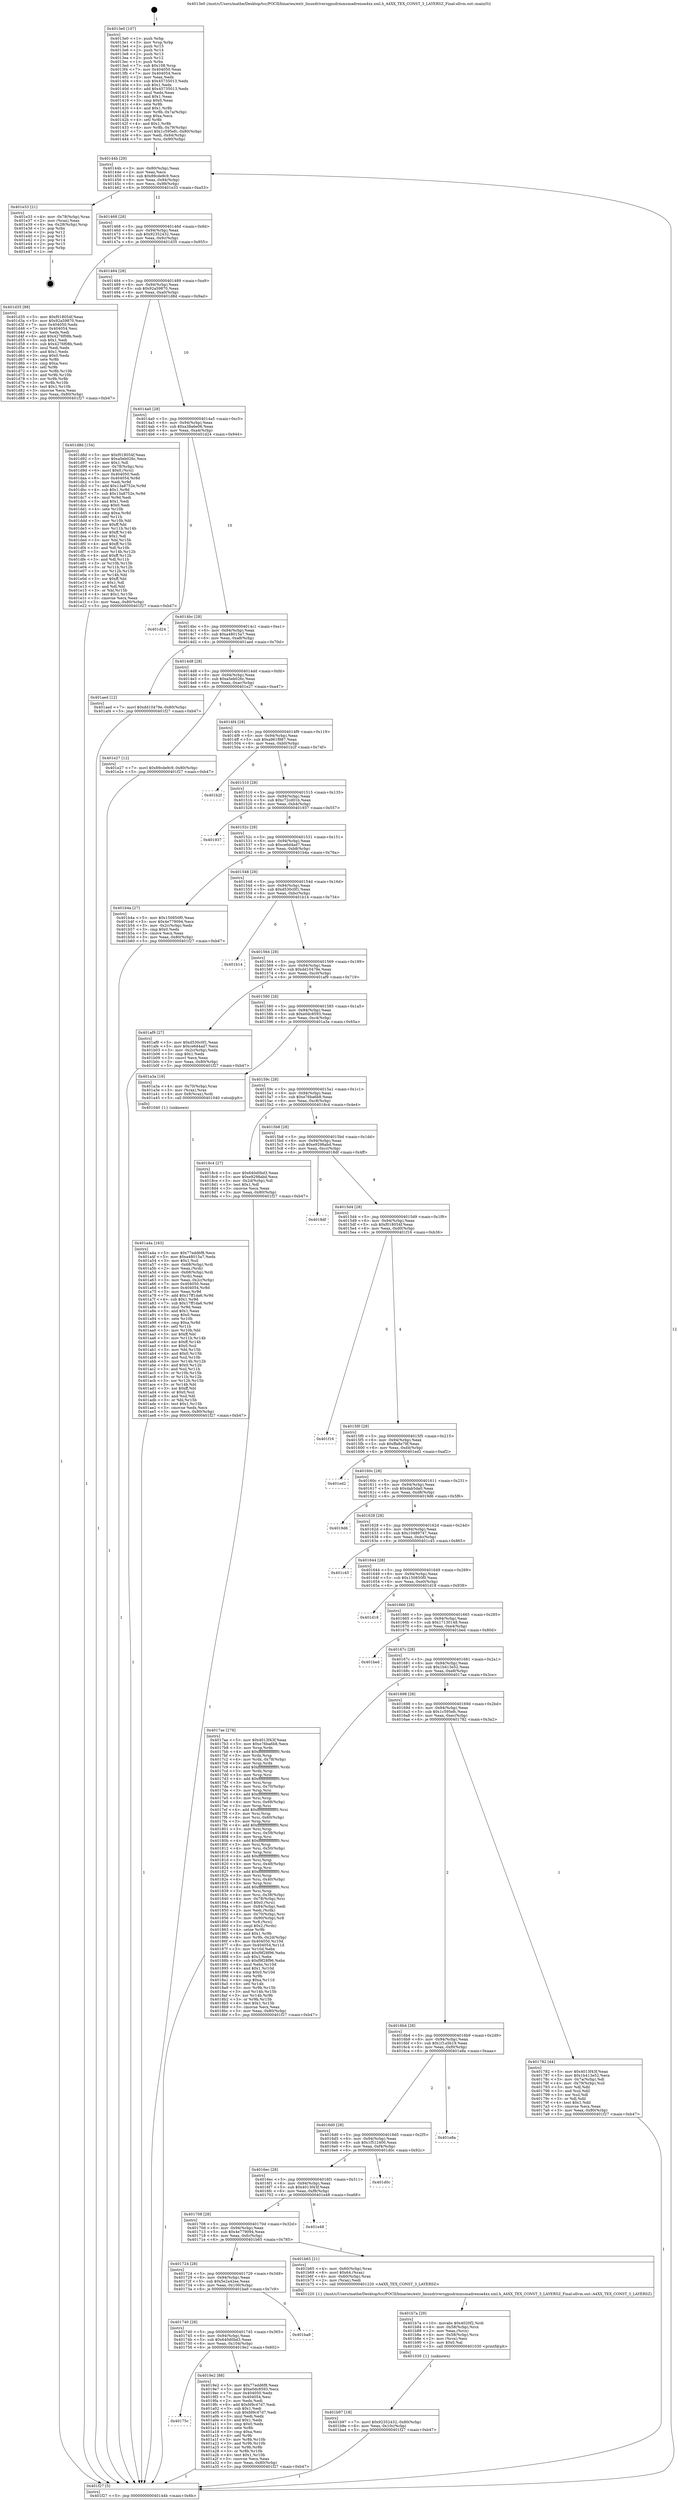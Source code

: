 digraph "0x4013e0" {
  label = "0x4013e0 (/mnt/c/Users/mathe/Desktop/tcc/POCII/binaries/extr_linuxdriversgpudrmmsmadrenoa4xx.xml.h_A4XX_TEX_CONST_3_LAYERSZ_Final-ollvm.out::main(0))"
  labelloc = "t"
  node[shape=record]

  Entry [label="",width=0.3,height=0.3,shape=circle,fillcolor=black,style=filled]
  "0x40144b" [label="{
     0x40144b [29]\l
     | [instrs]\l
     &nbsp;&nbsp;0x40144b \<+3\>: mov -0x80(%rbp),%eax\l
     &nbsp;&nbsp;0x40144e \<+2\>: mov %eax,%ecx\l
     &nbsp;&nbsp;0x401450 \<+6\>: sub $0x89cde9c9,%ecx\l
     &nbsp;&nbsp;0x401456 \<+6\>: mov %eax,-0x94(%rbp)\l
     &nbsp;&nbsp;0x40145c \<+6\>: mov %ecx,-0x98(%rbp)\l
     &nbsp;&nbsp;0x401462 \<+6\>: je 0000000000401e33 \<main+0xa53\>\l
  }"]
  "0x401e33" [label="{
     0x401e33 [21]\l
     | [instrs]\l
     &nbsp;&nbsp;0x401e33 \<+4\>: mov -0x78(%rbp),%rax\l
     &nbsp;&nbsp;0x401e37 \<+2\>: mov (%rax),%eax\l
     &nbsp;&nbsp;0x401e39 \<+4\>: lea -0x28(%rbp),%rsp\l
     &nbsp;&nbsp;0x401e3d \<+1\>: pop %rbx\l
     &nbsp;&nbsp;0x401e3e \<+2\>: pop %r12\l
     &nbsp;&nbsp;0x401e40 \<+2\>: pop %r13\l
     &nbsp;&nbsp;0x401e42 \<+2\>: pop %r14\l
     &nbsp;&nbsp;0x401e44 \<+2\>: pop %r15\l
     &nbsp;&nbsp;0x401e46 \<+1\>: pop %rbp\l
     &nbsp;&nbsp;0x401e47 \<+1\>: ret\l
  }"]
  "0x401468" [label="{
     0x401468 [28]\l
     | [instrs]\l
     &nbsp;&nbsp;0x401468 \<+5\>: jmp 000000000040146d \<main+0x8d\>\l
     &nbsp;&nbsp;0x40146d \<+6\>: mov -0x94(%rbp),%eax\l
     &nbsp;&nbsp;0x401473 \<+5\>: sub $0x92352432,%eax\l
     &nbsp;&nbsp;0x401478 \<+6\>: mov %eax,-0x9c(%rbp)\l
     &nbsp;&nbsp;0x40147e \<+6\>: je 0000000000401d35 \<main+0x955\>\l
  }"]
  Exit [label="",width=0.3,height=0.3,shape=circle,fillcolor=black,style=filled,peripheries=2]
  "0x401d35" [label="{
     0x401d35 [88]\l
     | [instrs]\l
     &nbsp;&nbsp;0x401d35 \<+5\>: mov $0xf018054f,%eax\l
     &nbsp;&nbsp;0x401d3a \<+5\>: mov $0x92a59870,%ecx\l
     &nbsp;&nbsp;0x401d3f \<+7\>: mov 0x404050,%edx\l
     &nbsp;&nbsp;0x401d46 \<+7\>: mov 0x404054,%esi\l
     &nbsp;&nbsp;0x401d4d \<+2\>: mov %edx,%edi\l
     &nbsp;&nbsp;0x401d4f \<+6\>: add $0x4276f08b,%edi\l
     &nbsp;&nbsp;0x401d55 \<+3\>: sub $0x1,%edi\l
     &nbsp;&nbsp;0x401d58 \<+6\>: sub $0x4276f08b,%edi\l
     &nbsp;&nbsp;0x401d5e \<+3\>: imul %edi,%edx\l
     &nbsp;&nbsp;0x401d61 \<+3\>: and $0x1,%edx\l
     &nbsp;&nbsp;0x401d64 \<+3\>: cmp $0x0,%edx\l
     &nbsp;&nbsp;0x401d67 \<+4\>: sete %r8b\l
     &nbsp;&nbsp;0x401d6b \<+3\>: cmp $0xa,%esi\l
     &nbsp;&nbsp;0x401d6e \<+4\>: setl %r9b\l
     &nbsp;&nbsp;0x401d72 \<+3\>: mov %r8b,%r10b\l
     &nbsp;&nbsp;0x401d75 \<+3\>: and %r9b,%r10b\l
     &nbsp;&nbsp;0x401d78 \<+3\>: xor %r9b,%r8b\l
     &nbsp;&nbsp;0x401d7b \<+3\>: or %r8b,%r10b\l
     &nbsp;&nbsp;0x401d7e \<+4\>: test $0x1,%r10b\l
     &nbsp;&nbsp;0x401d82 \<+3\>: cmovne %ecx,%eax\l
     &nbsp;&nbsp;0x401d85 \<+3\>: mov %eax,-0x80(%rbp)\l
     &nbsp;&nbsp;0x401d88 \<+5\>: jmp 0000000000401f27 \<main+0xb47\>\l
  }"]
  "0x401484" [label="{
     0x401484 [28]\l
     | [instrs]\l
     &nbsp;&nbsp;0x401484 \<+5\>: jmp 0000000000401489 \<main+0xa9\>\l
     &nbsp;&nbsp;0x401489 \<+6\>: mov -0x94(%rbp),%eax\l
     &nbsp;&nbsp;0x40148f \<+5\>: sub $0x92a59870,%eax\l
     &nbsp;&nbsp;0x401494 \<+6\>: mov %eax,-0xa0(%rbp)\l
     &nbsp;&nbsp;0x40149a \<+6\>: je 0000000000401d8d \<main+0x9ad\>\l
  }"]
  "0x401b97" [label="{
     0x401b97 [18]\l
     | [instrs]\l
     &nbsp;&nbsp;0x401b97 \<+7\>: movl $0x92352432,-0x80(%rbp)\l
     &nbsp;&nbsp;0x401b9e \<+6\>: mov %eax,-0x10c(%rbp)\l
     &nbsp;&nbsp;0x401ba4 \<+5\>: jmp 0000000000401f27 \<main+0xb47\>\l
  }"]
  "0x401d8d" [label="{
     0x401d8d [154]\l
     | [instrs]\l
     &nbsp;&nbsp;0x401d8d \<+5\>: mov $0xf018054f,%eax\l
     &nbsp;&nbsp;0x401d92 \<+5\>: mov $0xa5eb026c,%ecx\l
     &nbsp;&nbsp;0x401d97 \<+2\>: mov $0x1,%dl\l
     &nbsp;&nbsp;0x401d99 \<+4\>: mov -0x78(%rbp),%rsi\l
     &nbsp;&nbsp;0x401d9d \<+6\>: movl $0x0,(%rsi)\l
     &nbsp;&nbsp;0x401da3 \<+7\>: mov 0x404050,%edi\l
     &nbsp;&nbsp;0x401daa \<+8\>: mov 0x404054,%r8d\l
     &nbsp;&nbsp;0x401db2 \<+3\>: mov %edi,%r9d\l
     &nbsp;&nbsp;0x401db5 \<+7\>: add $0x13a8752e,%r9d\l
     &nbsp;&nbsp;0x401dbc \<+4\>: sub $0x1,%r9d\l
     &nbsp;&nbsp;0x401dc0 \<+7\>: sub $0x13a8752e,%r9d\l
     &nbsp;&nbsp;0x401dc7 \<+4\>: imul %r9d,%edi\l
     &nbsp;&nbsp;0x401dcb \<+3\>: and $0x1,%edi\l
     &nbsp;&nbsp;0x401dce \<+3\>: cmp $0x0,%edi\l
     &nbsp;&nbsp;0x401dd1 \<+4\>: sete %r10b\l
     &nbsp;&nbsp;0x401dd5 \<+4\>: cmp $0xa,%r8d\l
     &nbsp;&nbsp;0x401dd9 \<+4\>: setl %r11b\l
     &nbsp;&nbsp;0x401ddd \<+3\>: mov %r10b,%bl\l
     &nbsp;&nbsp;0x401de0 \<+3\>: xor $0xff,%bl\l
     &nbsp;&nbsp;0x401de3 \<+3\>: mov %r11b,%r14b\l
     &nbsp;&nbsp;0x401de6 \<+4\>: xor $0xff,%r14b\l
     &nbsp;&nbsp;0x401dea \<+3\>: xor $0x1,%dl\l
     &nbsp;&nbsp;0x401ded \<+3\>: mov %bl,%r15b\l
     &nbsp;&nbsp;0x401df0 \<+4\>: and $0xff,%r15b\l
     &nbsp;&nbsp;0x401df4 \<+3\>: and %dl,%r10b\l
     &nbsp;&nbsp;0x401df7 \<+3\>: mov %r14b,%r12b\l
     &nbsp;&nbsp;0x401dfa \<+4\>: and $0xff,%r12b\l
     &nbsp;&nbsp;0x401dfe \<+3\>: and %dl,%r11b\l
     &nbsp;&nbsp;0x401e01 \<+3\>: or %r10b,%r15b\l
     &nbsp;&nbsp;0x401e04 \<+3\>: or %r11b,%r12b\l
     &nbsp;&nbsp;0x401e07 \<+3\>: xor %r12b,%r15b\l
     &nbsp;&nbsp;0x401e0a \<+3\>: or %r14b,%bl\l
     &nbsp;&nbsp;0x401e0d \<+3\>: xor $0xff,%bl\l
     &nbsp;&nbsp;0x401e10 \<+3\>: or $0x1,%dl\l
     &nbsp;&nbsp;0x401e13 \<+2\>: and %dl,%bl\l
     &nbsp;&nbsp;0x401e15 \<+3\>: or %bl,%r15b\l
     &nbsp;&nbsp;0x401e18 \<+4\>: test $0x1,%r15b\l
     &nbsp;&nbsp;0x401e1c \<+3\>: cmovne %ecx,%eax\l
     &nbsp;&nbsp;0x401e1f \<+3\>: mov %eax,-0x80(%rbp)\l
     &nbsp;&nbsp;0x401e22 \<+5\>: jmp 0000000000401f27 \<main+0xb47\>\l
  }"]
  "0x4014a0" [label="{
     0x4014a0 [28]\l
     | [instrs]\l
     &nbsp;&nbsp;0x4014a0 \<+5\>: jmp 00000000004014a5 \<main+0xc5\>\l
     &nbsp;&nbsp;0x4014a5 \<+6\>: mov -0x94(%rbp),%eax\l
     &nbsp;&nbsp;0x4014ab \<+5\>: sub $0xa38a6e06,%eax\l
     &nbsp;&nbsp;0x4014b0 \<+6\>: mov %eax,-0xa4(%rbp)\l
     &nbsp;&nbsp;0x4014b6 \<+6\>: je 0000000000401d24 \<main+0x944\>\l
  }"]
  "0x401b7a" [label="{
     0x401b7a [29]\l
     | [instrs]\l
     &nbsp;&nbsp;0x401b7a \<+10\>: movabs $0x4020f2,%rdi\l
     &nbsp;&nbsp;0x401b84 \<+4\>: mov -0x58(%rbp),%rcx\l
     &nbsp;&nbsp;0x401b88 \<+2\>: mov %eax,(%rcx)\l
     &nbsp;&nbsp;0x401b8a \<+4\>: mov -0x58(%rbp),%rcx\l
     &nbsp;&nbsp;0x401b8e \<+2\>: mov (%rcx),%esi\l
     &nbsp;&nbsp;0x401b90 \<+2\>: mov $0x0,%al\l
     &nbsp;&nbsp;0x401b92 \<+5\>: call 0000000000401030 \<printf@plt\>\l
     | [calls]\l
     &nbsp;&nbsp;0x401030 \{1\} (unknown)\l
  }"]
  "0x401d24" [label="{
     0x401d24\l
  }", style=dashed]
  "0x4014bc" [label="{
     0x4014bc [28]\l
     | [instrs]\l
     &nbsp;&nbsp;0x4014bc \<+5\>: jmp 00000000004014c1 \<main+0xe1\>\l
     &nbsp;&nbsp;0x4014c1 \<+6\>: mov -0x94(%rbp),%eax\l
     &nbsp;&nbsp;0x4014c7 \<+5\>: sub $0xa48015a7,%eax\l
     &nbsp;&nbsp;0x4014cc \<+6\>: mov %eax,-0xa8(%rbp)\l
     &nbsp;&nbsp;0x4014d2 \<+6\>: je 0000000000401aed \<main+0x70d\>\l
  }"]
  "0x401a4a" [label="{
     0x401a4a [163]\l
     | [instrs]\l
     &nbsp;&nbsp;0x401a4a \<+5\>: mov $0x77edd6f8,%ecx\l
     &nbsp;&nbsp;0x401a4f \<+5\>: mov $0xa48015a7,%edx\l
     &nbsp;&nbsp;0x401a54 \<+3\>: mov $0x1,%sil\l
     &nbsp;&nbsp;0x401a57 \<+4\>: mov -0x68(%rbp),%rdi\l
     &nbsp;&nbsp;0x401a5b \<+2\>: mov %eax,(%rdi)\l
     &nbsp;&nbsp;0x401a5d \<+4\>: mov -0x68(%rbp),%rdi\l
     &nbsp;&nbsp;0x401a61 \<+2\>: mov (%rdi),%eax\l
     &nbsp;&nbsp;0x401a63 \<+3\>: mov %eax,-0x2c(%rbp)\l
     &nbsp;&nbsp;0x401a66 \<+7\>: mov 0x404050,%eax\l
     &nbsp;&nbsp;0x401a6d \<+8\>: mov 0x404054,%r8d\l
     &nbsp;&nbsp;0x401a75 \<+3\>: mov %eax,%r9d\l
     &nbsp;&nbsp;0x401a78 \<+7\>: add $0x17ff1da6,%r9d\l
     &nbsp;&nbsp;0x401a7f \<+4\>: sub $0x1,%r9d\l
     &nbsp;&nbsp;0x401a83 \<+7\>: sub $0x17ff1da6,%r9d\l
     &nbsp;&nbsp;0x401a8a \<+4\>: imul %r9d,%eax\l
     &nbsp;&nbsp;0x401a8e \<+3\>: and $0x1,%eax\l
     &nbsp;&nbsp;0x401a91 \<+3\>: cmp $0x0,%eax\l
     &nbsp;&nbsp;0x401a94 \<+4\>: sete %r10b\l
     &nbsp;&nbsp;0x401a98 \<+4\>: cmp $0xa,%r8d\l
     &nbsp;&nbsp;0x401a9c \<+4\>: setl %r11b\l
     &nbsp;&nbsp;0x401aa0 \<+3\>: mov %r10b,%bl\l
     &nbsp;&nbsp;0x401aa3 \<+3\>: xor $0xff,%bl\l
     &nbsp;&nbsp;0x401aa6 \<+3\>: mov %r11b,%r14b\l
     &nbsp;&nbsp;0x401aa9 \<+4\>: xor $0xff,%r14b\l
     &nbsp;&nbsp;0x401aad \<+4\>: xor $0x0,%sil\l
     &nbsp;&nbsp;0x401ab1 \<+3\>: mov %bl,%r15b\l
     &nbsp;&nbsp;0x401ab4 \<+4\>: and $0x0,%r15b\l
     &nbsp;&nbsp;0x401ab8 \<+3\>: and %sil,%r10b\l
     &nbsp;&nbsp;0x401abb \<+3\>: mov %r14b,%r12b\l
     &nbsp;&nbsp;0x401abe \<+4\>: and $0x0,%r12b\l
     &nbsp;&nbsp;0x401ac2 \<+3\>: and %sil,%r11b\l
     &nbsp;&nbsp;0x401ac5 \<+3\>: or %r10b,%r15b\l
     &nbsp;&nbsp;0x401ac8 \<+3\>: or %r11b,%r12b\l
     &nbsp;&nbsp;0x401acb \<+3\>: xor %r12b,%r15b\l
     &nbsp;&nbsp;0x401ace \<+3\>: or %r14b,%bl\l
     &nbsp;&nbsp;0x401ad1 \<+3\>: xor $0xff,%bl\l
     &nbsp;&nbsp;0x401ad4 \<+4\>: or $0x0,%sil\l
     &nbsp;&nbsp;0x401ad8 \<+3\>: and %sil,%bl\l
     &nbsp;&nbsp;0x401adb \<+3\>: or %bl,%r15b\l
     &nbsp;&nbsp;0x401ade \<+4\>: test $0x1,%r15b\l
     &nbsp;&nbsp;0x401ae2 \<+3\>: cmovne %edx,%ecx\l
     &nbsp;&nbsp;0x401ae5 \<+3\>: mov %ecx,-0x80(%rbp)\l
     &nbsp;&nbsp;0x401ae8 \<+5\>: jmp 0000000000401f27 \<main+0xb47\>\l
  }"]
  "0x401aed" [label="{
     0x401aed [12]\l
     | [instrs]\l
     &nbsp;&nbsp;0x401aed \<+7\>: movl $0xdd10479e,-0x80(%rbp)\l
     &nbsp;&nbsp;0x401af4 \<+5\>: jmp 0000000000401f27 \<main+0xb47\>\l
  }"]
  "0x4014d8" [label="{
     0x4014d8 [28]\l
     | [instrs]\l
     &nbsp;&nbsp;0x4014d8 \<+5\>: jmp 00000000004014dd \<main+0xfd\>\l
     &nbsp;&nbsp;0x4014dd \<+6\>: mov -0x94(%rbp),%eax\l
     &nbsp;&nbsp;0x4014e3 \<+5\>: sub $0xa5eb026c,%eax\l
     &nbsp;&nbsp;0x4014e8 \<+6\>: mov %eax,-0xac(%rbp)\l
     &nbsp;&nbsp;0x4014ee \<+6\>: je 0000000000401e27 \<main+0xa47\>\l
  }"]
  "0x40175c" [label="{
     0x40175c\l
  }", style=dashed]
  "0x401e27" [label="{
     0x401e27 [12]\l
     | [instrs]\l
     &nbsp;&nbsp;0x401e27 \<+7\>: movl $0x89cde9c9,-0x80(%rbp)\l
     &nbsp;&nbsp;0x401e2e \<+5\>: jmp 0000000000401f27 \<main+0xb47\>\l
  }"]
  "0x4014f4" [label="{
     0x4014f4 [28]\l
     | [instrs]\l
     &nbsp;&nbsp;0x4014f4 \<+5\>: jmp 00000000004014f9 \<main+0x119\>\l
     &nbsp;&nbsp;0x4014f9 \<+6\>: mov -0x94(%rbp),%eax\l
     &nbsp;&nbsp;0x4014ff \<+5\>: sub $0xa961f987,%eax\l
     &nbsp;&nbsp;0x401504 \<+6\>: mov %eax,-0xb0(%rbp)\l
     &nbsp;&nbsp;0x40150a \<+6\>: je 0000000000401b2f \<main+0x74f\>\l
  }"]
  "0x4019e2" [label="{
     0x4019e2 [88]\l
     | [instrs]\l
     &nbsp;&nbsp;0x4019e2 \<+5\>: mov $0x77edd6f8,%eax\l
     &nbsp;&nbsp;0x4019e7 \<+5\>: mov $0xe0dc8593,%ecx\l
     &nbsp;&nbsp;0x4019ec \<+7\>: mov 0x404050,%edx\l
     &nbsp;&nbsp;0x4019f3 \<+7\>: mov 0x404054,%esi\l
     &nbsp;&nbsp;0x4019fa \<+2\>: mov %edx,%edi\l
     &nbsp;&nbsp;0x4019fc \<+6\>: add $0xfd9c47d7,%edi\l
     &nbsp;&nbsp;0x401a02 \<+3\>: sub $0x1,%edi\l
     &nbsp;&nbsp;0x401a05 \<+6\>: sub $0xfd9c47d7,%edi\l
     &nbsp;&nbsp;0x401a0b \<+3\>: imul %edi,%edx\l
     &nbsp;&nbsp;0x401a0e \<+3\>: and $0x1,%edx\l
     &nbsp;&nbsp;0x401a11 \<+3\>: cmp $0x0,%edx\l
     &nbsp;&nbsp;0x401a14 \<+4\>: sete %r8b\l
     &nbsp;&nbsp;0x401a18 \<+3\>: cmp $0xa,%esi\l
     &nbsp;&nbsp;0x401a1b \<+4\>: setl %r9b\l
     &nbsp;&nbsp;0x401a1f \<+3\>: mov %r8b,%r10b\l
     &nbsp;&nbsp;0x401a22 \<+3\>: and %r9b,%r10b\l
     &nbsp;&nbsp;0x401a25 \<+3\>: xor %r9b,%r8b\l
     &nbsp;&nbsp;0x401a28 \<+3\>: or %r8b,%r10b\l
     &nbsp;&nbsp;0x401a2b \<+4\>: test $0x1,%r10b\l
     &nbsp;&nbsp;0x401a2f \<+3\>: cmovne %ecx,%eax\l
     &nbsp;&nbsp;0x401a32 \<+3\>: mov %eax,-0x80(%rbp)\l
     &nbsp;&nbsp;0x401a35 \<+5\>: jmp 0000000000401f27 \<main+0xb47\>\l
  }"]
  "0x401b2f" [label="{
     0x401b2f\l
  }", style=dashed]
  "0x401510" [label="{
     0x401510 [28]\l
     | [instrs]\l
     &nbsp;&nbsp;0x401510 \<+5\>: jmp 0000000000401515 \<main+0x135\>\l
     &nbsp;&nbsp;0x401515 \<+6\>: mov -0x94(%rbp),%eax\l
     &nbsp;&nbsp;0x40151b \<+5\>: sub $0xc72cd01b,%eax\l
     &nbsp;&nbsp;0x401520 \<+6\>: mov %eax,-0xb4(%rbp)\l
     &nbsp;&nbsp;0x401526 \<+6\>: je 0000000000401937 \<main+0x557\>\l
  }"]
  "0x401740" [label="{
     0x401740 [28]\l
     | [instrs]\l
     &nbsp;&nbsp;0x401740 \<+5\>: jmp 0000000000401745 \<main+0x365\>\l
     &nbsp;&nbsp;0x401745 \<+6\>: mov -0x94(%rbp),%eax\l
     &nbsp;&nbsp;0x40174b \<+5\>: sub $0x640d0bd3,%eax\l
     &nbsp;&nbsp;0x401750 \<+6\>: mov %eax,-0x104(%rbp)\l
     &nbsp;&nbsp;0x401756 \<+6\>: je 00000000004019e2 \<main+0x602\>\l
  }"]
  "0x401937" [label="{
     0x401937\l
  }", style=dashed]
  "0x40152c" [label="{
     0x40152c [28]\l
     | [instrs]\l
     &nbsp;&nbsp;0x40152c \<+5\>: jmp 0000000000401531 \<main+0x151\>\l
     &nbsp;&nbsp;0x401531 \<+6\>: mov -0x94(%rbp),%eax\l
     &nbsp;&nbsp;0x401537 \<+5\>: sub $0xce6d4ad7,%eax\l
     &nbsp;&nbsp;0x40153c \<+6\>: mov %eax,-0xb8(%rbp)\l
     &nbsp;&nbsp;0x401542 \<+6\>: je 0000000000401b4a \<main+0x76a\>\l
  }"]
  "0x401ba9" [label="{
     0x401ba9\l
  }", style=dashed]
  "0x401b4a" [label="{
     0x401b4a [27]\l
     | [instrs]\l
     &nbsp;&nbsp;0x401b4a \<+5\>: mov $0x150850f0,%eax\l
     &nbsp;&nbsp;0x401b4f \<+5\>: mov $0x4e779094,%ecx\l
     &nbsp;&nbsp;0x401b54 \<+3\>: mov -0x2c(%rbp),%edx\l
     &nbsp;&nbsp;0x401b57 \<+3\>: cmp $0x0,%edx\l
     &nbsp;&nbsp;0x401b5a \<+3\>: cmove %ecx,%eax\l
     &nbsp;&nbsp;0x401b5d \<+3\>: mov %eax,-0x80(%rbp)\l
     &nbsp;&nbsp;0x401b60 \<+5\>: jmp 0000000000401f27 \<main+0xb47\>\l
  }"]
  "0x401548" [label="{
     0x401548 [28]\l
     | [instrs]\l
     &nbsp;&nbsp;0x401548 \<+5\>: jmp 000000000040154d \<main+0x16d\>\l
     &nbsp;&nbsp;0x40154d \<+6\>: mov -0x94(%rbp),%eax\l
     &nbsp;&nbsp;0x401553 \<+5\>: sub $0xd530c0f1,%eax\l
     &nbsp;&nbsp;0x401558 \<+6\>: mov %eax,-0xbc(%rbp)\l
     &nbsp;&nbsp;0x40155e \<+6\>: je 0000000000401b14 \<main+0x734\>\l
  }"]
  "0x401724" [label="{
     0x401724 [28]\l
     | [instrs]\l
     &nbsp;&nbsp;0x401724 \<+5\>: jmp 0000000000401729 \<main+0x349\>\l
     &nbsp;&nbsp;0x401729 \<+6\>: mov -0x94(%rbp),%eax\l
     &nbsp;&nbsp;0x40172f \<+5\>: sub $0x5e2a42ee,%eax\l
     &nbsp;&nbsp;0x401734 \<+6\>: mov %eax,-0x100(%rbp)\l
     &nbsp;&nbsp;0x40173a \<+6\>: je 0000000000401ba9 \<main+0x7c9\>\l
  }"]
  "0x401b14" [label="{
     0x401b14\l
  }", style=dashed]
  "0x401564" [label="{
     0x401564 [28]\l
     | [instrs]\l
     &nbsp;&nbsp;0x401564 \<+5\>: jmp 0000000000401569 \<main+0x189\>\l
     &nbsp;&nbsp;0x401569 \<+6\>: mov -0x94(%rbp),%eax\l
     &nbsp;&nbsp;0x40156f \<+5\>: sub $0xdd10479e,%eax\l
     &nbsp;&nbsp;0x401574 \<+6\>: mov %eax,-0xc0(%rbp)\l
     &nbsp;&nbsp;0x40157a \<+6\>: je 0000000000401af9 \<main+0x719\>\l
  }"]
  "0x401b65" [label="{
     0x401b65 [21]\l
     | [instrs]\l
     &nbsp;&nbsp;0x401b65 \<+4\>: mov -0x60(%rbp),%rax\l
     &nbsp;&nbsp;0x401b69 \<+6\>: movl $0x64,(%rax)\l
     &nbsp;&nbsp;0x401b6f \<+4\>: mov -0x60(%rbp),%rax\l
     &nbsp;&nbsp;0x401b73 \<+2\>: mov (%rax),%edi\l
     &nbsp;&nbsp;0x401b75 \<+5\>: call 0000000000401220 \<A4XX_TEX_CONST_3_LAYERSZ\>\l
     | [calls]\l
     &nbsp;&nbsp;0x401220 \{1\} (/mnt/c/Users/mathe/Desktop/tcc/POCII/binaries/extr_linuxdriversgpudrmmsmadrenoa4xx.xml.h_A4XX_TEX_CONST_3_LAYERSZ_Final-ollvm.out::A4XX_TEX_CONST_3_LAYERSZ)\l
  }"]
  "0x401af9" [label="{
     0x401af9 [27]\l
     | [instrs]\l
     &nbsp;&nbsp;0x401af9 \<+5\>: mov $0xd530c0f1,%eax\l
     &nbsp;&nbsp;0x401afe \<+5\>: mov $0xce6d4ad7,%ecx\l
     &nbsp;&nbsp;0x401b03 \<+3\>: mov -0x2c(%rbp),%edx\l
     &nbsp;&nbsp;0x401b06 \<+3\>: cmp $0x1,%edx\l
     &nbsp;&nbsp;0x401b09 \<+3\>: cmovl %ecx,%eax\l
     &nbsp;&nbsp;0x401b0c \<+3\>: mov %eax,-0x80(%rbp)\l
     &nbsp;&nbsp;0x401b0f \<+5\>: jmp 0000000000401f27 \<main+0xb47\>\l
  }"]
  "0x401580" [label="{
     0x401580 [28]\l
     | [instrs]\l
     &nbsp;&nbsp;0x401580 \<+5\>: jmp 0000000000401585 \<main+0x1a5\>\l
     &nbsp;&nbsp;0x401585 \<+6\>: mov -0x94(%rbp),%eax\l
     &nbsp;&nbsp;0x40158b \<+5\>: sub $0xe0dc8593,%eax\l
     &nbsp;&nbsp;0x401590 \<+6\>: mov %eax,-0xc4(%rbp)\l
     &nbsp;&nbsp;0x401596 \<+6\>: je 0000000000401a3a \<main+0x65a\>\l
  }"]
  "0x401708" [label="{
     0x401708 [28]\l
     | [instrs]\l
     &nbsp;&nbsp;0x401708 \<+5\>: jmp 000000000040170d \<main+0x32d\>\l
     &nbsp;&nbsp;0x40170d \<+6\>: mov -0x94(%rbp),%eax\l
     &nbsp;&nbsp;0x401713 \<+5\>: sub $0x4e779094,%eax\l
     &nbsp;&nbsp;0x401718 \<+6\>: mov %eax,-0xfc(%rbp)\l
     &nbsp;&nbsp;0x40171e \<+6\>: je 0000000000401b65 \<main+0x785\>\l
  }"]
  "0x401a3a" [label="{
     0x401a3a [16]\l
     | [instrs]\l
     &nbsp;&nbsp;0x401a3a \<+4\>: mov -0x70(%rbp),%rax\l
     &nbsp;&nbsp;0x401a3e \<+3\>: mov (%rax),%rax\l
     &nbsp;&nbsp;0x401a41 \<+4\>: mov 0x8(%rax),%rdi\l
     &nbsp;&nbsp;0x401a45 \<+5\>: call 0000000000401040 \<atoi@plt\>\l
     | [calls]\l
     &nbsp;&nbsp;0x401040 \{1\} (unknown)\l
  }"]
  "0x40159c" [label="{
     0x40159c [28]\l
     | [instrs]\l
     &nbsp;&nbsp;0x40159c \<+5\>: jmp 00000000004015a1 \<main+0x1c1\>\l
     &nbsp;&nbsp;0x4015a1 \<+6\>: mov -0x94(%rbp),%eax\l
     &nbsp;&nbsp;0x4015a7 \<+5\>: sub $0xe76ba6b8,%eax\l
     &nbsp;&nbsp;0x4015ac \<+6\>: mov %eax,-0xc8(%rbp)\l
     &nbsp;&nbsp;0x4015b2 \<+6\>: je 00000000004018c4 \<main+0x4e4\>\l
  }"]
  "0x401e48" [label="{
     0x401e48\l
  }", style=dashed]
  "0x4018c4" [label="{
     0x4018c4 [27]\l
     | [instrs]\l
     &nbsp;&nbsp;0x4018c4 \<+5\>: mov $0x640d0bd3,%eax\l
     &nbsp;&nbsp;0x4018c9 \<+5\>: mov $0xe9298abd,%ecx\l
     &nbsp;&nbsp;0x4018ce \<+3\>: mov -0x2d(%rbp),%dl\l
     &nbsp;&nbsp;0x4018d1 \<+3\>: test $0x1,%dl\l
     &nbsp;&nbsp;0x4018d4 \<+3\>: cmovne %ecx,%eax\l
     &nbsp;&nbsp;0x4018d7 \<+3\>: mov %eax,-0x80(%rbp)\l
     &nbsp;&nbsp;0x4018da \<+5\>: jmp 0000000000401f27 \<main+0xb47\>\l
  }"]
  "0x4015b8" [label="{
     0x4015b8 [28]\l
     | [instrs]\l
     &nbsp;&nbsp;0x4015b8 \<+5\>: jmp 00000000004015bd \<main+0x1dd\>\l
     &nbsp;&nbsp;0x4015bd \<+6\>: mov -0x94(%rbp),%eax\l
     &nbsp;&nbsp;0x4015c3 \<+5\>: sub $0xe9298abd,%eax\l
     &nbsp;&nbsp;0x4015c8 \<+6\>: mov %eax,-0xcc(%rbp)\l
     &nbsp;&nbsp;0x4015ce \<+6\>: je 00000000004018df \<main+0x4ff\>\l
  }"]
  "0x4016ec" [label="{
     0x4016ec [28]\l
     | [instrs]\l
     &nbsp;&nbsp;0x4016ec \<+5\>: jmp 00000000004016f1 \<main+0x311\>\l
     &nbsp;&nbsp;0x4016f1 \<+6\>: mov -0x94(%rbp),%eax\l
     &nbsp;&nbsp;0x4016f7 \<+5\>: sub $0x4013f43f,%eax\l
     &nbsp;&nbsp;0x4016fc \<+6\>: mov %eax,-0xf8(%rbp)\l
     &nbsp;&nbsp;0x401702 \<+6\>: je 0000000000401e48 \<main+0xa68\>\l
  }"]
  "0x4018df" [label="{
     0x4018df\l
  }", style=dashed]
  "0x4015d4" [label="{
     0x4015d4 [28]\l
     | [instrs]\l
     &nbsp;&nbsp;0x4015d4 \<+5\>: jmp 00000000004015d9 \<main+0x1f9\>\l
     &nbsp;&nbsp;0x4015d9 \<+6\>: mov -0x94(%rbp),%eax\l
     &nbsp;&nbsp;0x4015df \<+5\>: sub $0xf018054f,%eax\l
     &nbsp;&nbsp;0x4015e4 \<+6\>: mov %eax,-0xd0(%rbp)\l
     &nbsp;&nbsp;0x4015ea \<+6\>: je 0000000000401f16 \<main+0xb36\>\l
  }"]
  "0x401d0c" [label="{
     0x401d0c\l
  }", style=dashed]
  "0x401f16" [label="{
     0x401f16\l
  }", style=dashed]
  "0x4015f0" [label="{
     0x4015f0 [28]\l
     | [instrs]\l
     &nbsp;&nbsp;0x4015f0 \<+5\>: jmp 00000000004015f5 \<main+0x215\>\l
     &nbsp;&nbsp;0x4015f5 \<+6\>: mov -0x94(%rbp),%eax\l
     &nbsp;&nbsp;0x4015fb \<+5\>: sub $0xffa8e79f,%eax\l
     &nbsp;&nbsp;0x401600 \<+6\>: mov %eax,-0xd4(%rbp)\l
     &nbsp;&nbsp;0x401606 \<+6\>: je 0000000000401ed2 \<main+0xaf2\>\l
  }"]
  "0x4016d0" [label="{
     0x4016d0 [28]\l
     | [instrs]\l
     &nbsp;&nbsp;0x4016d0 \<+5\>: jmp 00000000004016d5 \<main+0x2f5\>\l
     &nbsp;&nbsp;0x4016d5 \<+6\>: mov -0x94(%rbp),%eax\l
     &nbsp;&nbsp;0x4016db \<+5\>: sub $0x1f512400,%eax\l
     &nbsp;&nbsp;0x4016e0 \<+6\>: mov %eax,-0xf4(%rbp)\l
     &nbsp;&nbsp;0x4016e6 \<+6\>: je 0000000000401d0c \<main+0x92c\>\l
  }"]
  "0x401ed2" [label="{
     0x401ed2\l
  }", style=dashed]
  "0x40160c" [label="{
     0x40160c [28]\l
     | [instrs]\l
     &nbsp;&nbsp;0x40160c \<+5\>: jmp 0000000000401611 \<main+0x231\>\l
     &nbsp;&nbsp;0x401611 \<+6\>: mov -0x94(%rbp),%eax\l
     &nbsp;&nbsp;0x401617 \<+5\>: sub $0xdab5da0,%eax\l
     &nbsp;&nbsp;0x40161c \<+6\>: mov %eax,-0xd8(%rbp)\l
     &nbsp;&nbsp;0x401622 \<+6\>: je 00000000004019d6 \<main+0x5f6\>\l
  }"]
  "0x401e8a" [label="{
     0x401e8a\l
  }", style=dashed]
  "0x4019d6" [label="{
     0x4019d6\l
  }", style=dashed]
  "0x401628" [label="{
     0x401628 [28]\l
     | [instrs]\l
     &nbsp;&nbsp;0x401628 \<+5\>: jmp 000000000040162d \<main+0x24d\>\l
     &nbsp;&nbsp;0x40162d \<+6\>: mov -0x94(%rbp),%eax\l
     &nbsp;&nbsp;0x401633 \<+5\>: sub $0x10489747,%eax\l
     &nbsp;&nbsp;0x401638 \<+6\>: mov %eax,-0xdc(%rbp)\l
     &nbsp;&nbsp;0x40163e \<+6\>: je 0000000000401c45 \<main+0x865\>\l
  }"]
  "0x4013e0" [label="{
     0x4013e0 [107]\l
     | [instrs]\l
     &nbsp;&nbsp;0x4013e0 \<+1\>: push %rbp\l
     &nbsp;&nbsp;0x4013e1 \<+3\>: mov %rsp,%rbp\l
     &nbsp;&nbsp;0x4013e4 \<+2\>: push %r15\l
     &nbsp;&nbsp;0x4013e6 \<+2\>: push %r14\l
     &nbsp;&nbsp;0x4013e8 \<+2\>: push %r13\l
     &nbsp;&nbsp;0x4013ea \<+2\>: push %r12\l
     &nbsp;&nbsp;0x4013ec \<+1\>: push %rbx\l
     &nbsp;&nbsp;0x4013ed \<+7\>: sub $0x108,%rsp\l
     &nbsp;&nbsp;0x4013f4 \<+7\>: mov 0x404050,%eax\l
     &nbsp;&nbsp;0x4013fb \<+7\>: mov 0x404054,%ecx\l
     &nbsp;&nbsp;0x401402 \<+2\>: mov %eax,%edx\l
     &nbsp;&nbsp;0x401404 \<+6\>: sub $0x45735013,%edx\l
     &nbsp;&nbsp;0x40140a \<+3\>: sub $0x1,%edx\l
     &nbsp;&nbsp;0x40140d \<+6\>: add $0x45735013,%edx\l
     &nbsp;&nbsp;0x401413 \<+3\>: imul %edx,%eax\l
     &nbsp;&nbsp;0x401416 \<+3\>: and $0x1,%eax\l
     &nbsp;&nbsp;0x401419 \<+3\>: cmp $0x0,%eax\l
     &nbsp;&nbsp;0x40141c \<+4\>: sete %r8b\l
     &nbsp;&nbsp;0x401420 \<+4\>: and $0x1,%r8b\l
     &nbsp;&nbsp;0x401424 \<+4\>: mov %r8b,-0x7a(%rbp)\l
     &nbsp;&nbsp;0x401428 \<+3\>: cmp $0xa,%ecx\l
     &nbsp;&nbsp;0x40142b \<+4\>: setl %r8b\l
     &nbsp;&nbsp;0x40142f \<+4\>: and $0x1,%r8b\l
     &nbsp;&nbsp;0x401433 \<+4\>: mov %r8b,-0x79(%rbp)\l
     &nbsp;&nbsp;0x401437 \<+7\>: movl $0x1c595efc,-0x80(%rbp)\l
     &nbsp;&nbsp;0x40143e \<+6\>: mov %edi,-0x84(%rbp)\l
     &nbsp;&nbsp;0x401444 \<+7\>: mov %rsi,-0x90(%rbp)\l
  }"]
  "0x401c45" [label="{
     0x401c45\l
  }", style=dashed]
  "0x401644" [label="{
     0x401644 [28]\l
     | [instrs]\l
     &nbsp;&nbsp;0x401644 \<+5\>: jmp 0000000000401649 \<main+0x269\>\l
     &nbsp;&nbsp;0x401649 \<+6\>: mov -0x94(%rbp),%eax\l
     &nbsp;&nbsp;0x40164f \<+5\>: sub $0x150850f0,%eax\l
     &nbsp;&nbsp;0x401654 \<+6\>: mov %eax,-0xe0(%rbp)\l
     &nbsp;&nbsp;0x40165a \<+6\>: je 0000000000401d18 \<main+0x938\>\l
  }"]
  "0x401f27" [label="{
     0x401f27 [5]\l
     | [instrs]\l
     &nbsp;&nbsp;0x401f27 \<+5\>: jmp 000000000040144b \<main+0x6b\>\l
  }"]
  "0x401d18" [label="{
     0x401d18\l
  }", style=dashed]
  "0x401660" [label="{
     0x401660 [28]\l
     | [instrs]\l
     &nbsp;&nbsp;0x401660 \<+5\>: jmp 0000000000401665 \<main+0x285\>\l
     &nbsp;&nbsp;0x401665 \<+6\>: mov -0x94(%rbp),%eax\l
     &nbsp;&nbsp;0x40166b \<+5\>: sub $0x17130148,%eax\l
     &nbsp;&nbsp;0x401670 \<+6\>: mov %eax,-0xe4(%rbp)\l
     &nbsp;&nbsp;0x401676 \<+6\>: je 0000000000401bed \<main+0x80d\>\l
  }"]
  "0x4016b4" [label="{
     0x4016b4 [28]\l
     | [instrs]\l
     &nbsp;&nbsp;0x4016b4 \<+5\>: jmp 00000000004016b9 \<main+0x2d9\>\l
     &nbsp;&nbsp;0x4016b9 \<+6\>: mov -0x94(%rbp),%eax\l
     &nbsp;&nbsp;0x4016bf \<+5\>: sub $0x1f1a5b19,%eax\l
     &nbsp;&nbsp;0x4016c4 \<+6\>: mov %eax,-0xf0(%rbp)\l
     &nbsp;&nbsp;0x4016ca \<+6\>: je 0000000000401e8a \<main+0xaaa\>\l
  }"]
  "0x401bed" [label="{
     0x401bed\l
  }", style=dashed]
  "0x40167c" [label="{
     0x40167c [28]\l
     | [instrs]\l
     &nbsp;&nbsp;0x40167c \<+5\>: jmp 0000000000401681 \<main+0x2a1\>\l
     &nbsp;&nbsp;0x401681 \<+6\>: mov -0x94(%rbp),%eax\l
     &nbsp;&nbsp;0x401687 \<+5\>: sub $0x1b413e52,%eax\l
     &nbsp;&nbsp;0x40168c \<+6\>: mov %eax,-0xe8(%rbp)\l
     &nbsp;&nbsp;0x401692 \<+6\>: je 00000000004017ae \<main+0x3ce\>\l
  }"]
  "0x401782" [label="{
     0x401782 [44]\l
     | [instrs]\l
     &nbsp;&nbsp;0x401782 \<+5\>: mov $0x4013f43f,%eax\l
     &nbsp;&nbsp;0x401787 \<+5\>: mov $0x1b413e52,%ecx\l
     &nbsp;&nbsp;0x40178c \<+3\>: mov -0x7a(%rbp),%dl\l
     &nbsp;&nbsp;0x40178f \<+4\>: mov -0x79(%rbp),%sil\l
     &nbsp;&nbsp;0x401793 \<+3\>: mov %dl,%dil\l
     &nbsp;&nbsp;0x401796 \<+3\>: and %sil,%dil\l
     &nbsp;&nbsp;0x401799 \<+3\>: xor %sil,%dl\l
     &nbsp;&nbsp;0x40179c \<+3\>: or %dl,%dil\l
     &nbsp;&nbsp;0x40179f \<+4\>: test $0x1,%dil\l
     &nbsp;&nbsp;0x4017a3 \<+3\>: cmovne %ecx,%eax\l
     &nbsp;&nbsp;0x4017a6 \<+3\>: mov %eax,-0x80(%rbp)\l
     &nbsp;&nbsp;0x4017a9 \<+5\>: jmp 0000000000401f27 \<main+0xb47\>\l
  }"]
  "0x4017ae" [label="{
     0x4017ae [278]\l
     | [instrs]\l
     &nbsp;&nbsp;0x4017ae \<+5\>: mov $0x4013f43f,%eax\l
     &nbsp;&nbsp;0x4017b3 \<+5\>: mov $0xe76ba6b8,%ecx\l
     &nbsp;&nbsp;0x4017b8 \<+3\>: mov %rsp,%rdx\l
     &nbsp;&nbsp;0x4017bb \<+4\>: add $0xfffffffffffffff0,%rdx\l
     &nbsp;&nbsp;0x4017bf \<+3\>: mov %rdx,%rsp\l
     &nbsp;&nbsp;0x4017c2 \<+4\>: mov %rdx,-0x78(%rbp)\l
     &nbsp;&nbsp;0x4017c6 \<+3\>: mov %rsp,%rdx\l
     &nbsp;&nbsp;0x4017c9 \<+4\>: add $0xfffffffffffffff0,%rdx\l
     &nbsp;&nbsp;0x4017cd \<+3\>: mov %rdx,%rsp\l
     &nbsp;&nbsp;0x4017d0 \<+3\>: mov %rsp,%rsi\l
     &nbsp;&nbsp;0x4017d3 \<+4\>: add $0xfffffffffffffff0,%rsi\l
     &nbsp;&nbsp;0x4017d7 \<+3\>: mov %rsi,%rsp\l
     &nbsp;&nbsp;0x4017da \<+4\>: mov %rsi,-0x70(%rbp)\l
     &nbsp;&nbsp;0x4017de \<+3\>: mov %rsp,%rsi\l
     &nbsp;&nbsp;0x4017e1 \<+4\>: add $0xfffffffffffffff0,%rsi\l
     &nbsp;&nbsp;0x4017e5 \<+3\>: mov %rsi,%rsp\l
     &nbsp;&nbsp;0x4017e8 \<+4\>: mov %rsi,-0x68(%rbp)\l
     &nbsp;&nbsp;0x4017ec \<+3\>: mov %rsp,%rsi\l
     &nbsp;&nbsp;0x4017ef \<+4\>: add $0xfffffffffffffff0,%rsi\l
     &nbsp;&nbsp;0x4017f3 \<+3\>: mov %rsi,%rsp\l
     &nbsp;&nbsp;0x4017f6 \<+4\>: mov %rsi,-0x60(%rbp)\l
     &nbsp;&nbsp;0x4017fa \<+3\>: mov %rsp,%rsi\l
     &nbsp;&nbsp;0x4017fd \<+4\>: add $0xfffffffffffffff0,%rsi\l
     &nbsp;&nbsp;0x401801 \<+3\>: mov %rsi,%rsp\l
     &nbsp;&nbsp;0x401804 \<+4\>: mov %rsi,-0x58(%rbp)\l
     &nbsp;&nbsp;0x401808 \<+3\>: mov %rsp,%rsi\l
     &nbsp;&nbsp;0x40180b \<+4\>: add $0xfffffffffffffff0,%rsi\l
     &nbsp;&nbsp;0x40180f \<+3\>: mov %rsi,%rsp\l
     &nbsp;&nbsp;0x401812 \<+4\>: mov %rsi,-0x50(%rbp)\l
     &nbsp;&nbsp;0x401816 \<+3\>: mov %rsp,%rsi\l
     &nbsp;&nbsp;0x401819 \<+4\>: add $0xfffffffffffffff0,%rsi\l
     &nbsp;&nbsp;0x40181d \<+3\>: mov %rsi,%rsp\l
     &nbsp;&nbsp;0x401820 \<+4\>: mov %rsi,-0x48(%rbp)\l
     &nbsp;&nbsp;0x401824 \<+3\>: mov %rsp,%rsi\l
     &nbsp;&nbsp;0x401827 \<+4\>: add $0xfffffffffffffff0,%rsi\l
     &nbsp;&nbsp;0x40182b \<+3\>: mov %rsi,%rsp\l
     &nbsp;&nbsp;0x40182e \<+4\>: mov %rsi,-0x40(%rbp)\l
     &nbsp;&nbsp;0x401832 \<+3\>: mov %rsp,%rsi\l
     &nbsp;&nbsp;0x401835 \<+4\>: add $0xfffffffffffffff0,%rsi\l
     &nbsp;&nbsp;0x401839 \<+3\>: mov %rsi,%rsp\l
     &nbsp;&nbsp;0x40183c \<+4\>: mov %rsi,-0x38(%rbp)\l
     &nbsp;&nbsp;0x401840 \<+4\>: mov -0x78(%rbp),%rsi\l
     &nbsp;&nbsp;0x401844 \<+6\>: movl $0x0,(%rsi)\l
     &nbsp;&nbsp;0x40184a \<+6\>: mov -0x84(%rbp),%edi\l
     &nbsp;&nbsp;0x401850 \<+2\>: mov %edi,(%rdx)\l
     &nbsp;&nbsp;0x401852 \<+4\>: mov -0x70(%rbp),%rsi\l
     &nbsp;&nbsp;0x401856 \<+7\>: mov -0x90(%rbp),%r8\l
     &nbsp;&nbsp;0x40185d \<+3\>: mov %r8,(%rsi)\l
     &nbsp;&nbsp;0x401860 \<+3\>: cmpl $0x2,(%rdx)\l
     &nbsp;&nbsp;0x401863 \<+4\>: setne %r9b\l
     &nbsp;&nbsp;0x401867 \<+4\>: and $0x1,%r9b\l
     &nbsp;&nbsp;0x40186b \<+4\>: mov %r9b,-0x2d(%rbp)\l
     &nbsp;&nbsp;0x40186f \<+8\>: mov 0x404050,%r10d\l
     &nbsp;&nbsp;0x401877 \<+8\>: mov 0x404054,%r11d\l
     &nbsp;&nbsp;0x40187f \<+3\>: mov %r10d,%ebx\l
     &nbsp;&nbsp;0x401882 \<+6\>: add $0xf9f28f96,%ebx\l
     &nbsp;&nbsp;0x401888 \<+3\>: sub $0x1,%ebx\l
     &nbsp;&nbsp;0x40188b \<+6\>: sub $0xf9f28f96,%ebx\l
     &nbsp;&nbsp;0x401891 \<+4\>: imul %ebx,%r10d\l
     &nbsp;&nbsp;0x401895 \<+4\>: and $0x1,%r10d\l
     &nbsp;&nbsp;0x401899 \<+4\>: cmp $0x0,%r10d\l
     &nbsp;&nbsp;0x40189d \<+4\>: sete %r9b\l
     &nbsp;&nbsp;0x4018a1 \<+4\>: cmp $0xa,%r11d\l
     &nbsp;&nbsp;0x4018a5 \<+4\>: setl %r14b\l
     &nbsp;&nbsp;0x4018a9 \<+3\>: mov %r9b,%r15b\l
     &nbsp;&nbsp;0x4018ac \<+3\>: and %r14b,%r15b\l
     &nbsp;&nbsp;0x4018af \<+3\>: xor %r14b,%r9b\l
     &nbsp;&nbsp;0x4018b2 \<+3\>: or %r9b,%r15b\l
     &nbsp;&nbsp;0x4018b5 \<+4\>: test $0x1,%r15b\l
     &nbsp;&nbsp;0x4018b9 \<+3\>: cmovne %ecx,%eax\l
     &nbsp;&nbsp;0x4018bc \<+3\>: mov %eax,-0x80(%rbp)\l
     &nbsp;&nbsp;0x4018bf \<+5\>: jmp 0000000000401f27 \<main+0xb47\>\l
  }"]
  "0x401698" [label="{
     0x401698 [28]\l
     | [instrs]\l
     &nbsp;&nbsp;0x401698 \<+5\>: jmp 000000000040169d \<main+0x2bd\>\l
     &nbsp;&nbsp;0x40169d \<+6\>: mov -0x94(%rbp),%eax\l
     &nbsp;&nbsp;0x4016a3 \<+5\>: sub $0x1c595efc,%eax\l
     &nbsp;&nbsp;0x4016a8 \<+6\>: mov %eax,-0xec(%rbp)\l
     &nbsp;&nbsp;0x4016ae \<+6\>: je 0000000000401782 \<main+0x3a2\>\l
  }"]
  Entry -> "0x4013e0" [label=" 1"]
  "0x40144b" -> "0x401e33" [label=" 1"]
  "0x40144b" -> "0x401468" [label=" 12"]
  "0x401e33" -> Exit [label=" 1"]
  "0x401468" -> "0x401d35" [label=" 1"]
  "0x401468" -> "0x401484" [label=" 11"]
  "0x401e27" -> "0x401f27" [label=" 1"]
  "0x401484" -> "0x401d8d" [label=" 1"]
  "0x401484" -> "0x4014a0" [label=" 10"]
  "0x401d8d" -> "0x401f27" [label=" 1"]
  "0x4014a0" -> "0x401d24" [label=" 0"]
  "0x4014a0" -> "0x4014bc" [label=" 10"]
  "0x401d35" -> "0x401f27" [label=" 1"]
  "0x4014bc" -> "0x401aed" [label=" 1"]
  "0x4014bc" -> "0x4014d8" [label=" 9"]
  "0x401b97" -> "0x401f27" [label=" 1"]
  "0x4014d8" -> "0x401e27" [label=" 1"]
  "0x4014d8" -> "0x4014f4" [label=" 8"]
  "0x401b7a" -> "0x401b97" [label=" 1"]
  "0x4014f4" -> "0x401b2f" [label=" 0"]
  "0x4014f4" -> "0x401510" [label=" 8"]
  "0x401b65" -> "0x401b7a" [label=" 1"]
  "0x401510" -> "0x401937" [label=" 0"]
  "0x401510" -> "0x40152c" [label=" 8"]
  "0x401af9" -> "0x401f27" [label=" 1"]
  "0x40152c" -> "0x401b4a" [label=" 1"]
  "0x40152c" -> "0x401548" [label=" 7"]
  "0x401aed" -> "0x401f27" [label=" 1"]
  "0x401548" -> "0x401b14" [label=" 0"]
  "0x401548" -> "0x401564" [label=" 7"]
  "0x401a3a" -> "0x401a4a" [label=" 1"]
  "0x401564" -> "0x401af9" [label=" 1"]
  "0x401564" -> "0x401580" [label=" 6"]
  "0x4019e2" -> "0x401f27" [label=" 1"]
  "0x401580" -> "0x401a3a" [label=" 1"]
  "0x401580" -> "0x40159c" [label=" 5"]
  "0x401740" -> "0x4019e2" [label=" 1"]
  "0x40159c" -> "0x4018c4" [label=" 1"]
  "0x40159c" -> "0x4015b8" [label=" 4"]
  "0x401b4a" -> "0x401f27" [label=" 1"]
  "0x4015b8" -> "0x4018df" [label=" 0"]
  "0x4015b8" -> "0x4015d4" [label=" 4"]
  "0x401724" -> "0x401ba9" [label=" 0"]
  "0x4015d4" -> "0x401f16" [label=" 0"]
  "0x4015d4" -> "0x4015f0" [label=" 4"]
  "0x401a4a" -> "0x401f27" [label=" 1"]
  "0x4015f0" -> "0x401ed2" [label=" 0"]
  "0x4015f0" -> "0x40160c" [label=" 4"]
  "0x401708" -> "0x401b65" [label=" 1"]
  "0x40160c" -> "0x4019d6" [label=" 0"]
  "0x40160c" -> "0x401628" [label=" 4"]
  "0x401740" -> "0x40175c" [label=" 0"]
  "0x401628" -> "0x401c45" [label=" 0"]
  "0x401628" -> "0x401644" [label=" 4"]
  "0x401724" -> "0x401740" [label=" 1"]
  "0x401644" -> "0x401d18" [label=" 0"]
  "0x401644" -> "0x401660" [label=" 4"]
  "0x4016d0" -> "0x4016ec" [label=" 2"]
  "0x401660" -> "0x401bed" [label=" 0"]
  "0x401660" -> "0x40167c" [label=" 4"]
  "0x4016d0" -> "0x401d0c" [label=" 0"]
  "0x40167c" -> "0x4017ae" [label=" 1"]
  "0x40167c" -> "0x401698" [label=" 3"]
  "0x401708" -> "0x401724" [label=" 1"]
  "0x401698" -> "0x401782" [label=" 1"]
  "0x401698" -> "0x4016b4" [label=" 2"]
  "0x401782" -> "0x401f27" [label=" 1"]
  "0x4013e0" -> "0x40144b" [label=" 1"]
  "0x401f27" -> "0x40144b" [label=" 12"]
  "0x4016ec" -> "0x401e48" [label=" 0"]
  "0x4017ae" -> "0x401f27" [label=" 1"]
  "0x4018c4" -> "0x401f27" [label=" 1"]
  "0x4016ec" -> "0x401708" [label=" 2"]
  "0x4016b4" -> "0x401e8a" [label=" 0"]
  "0x4016b4" -> "0x4016d0" [label=" 2"]
}
